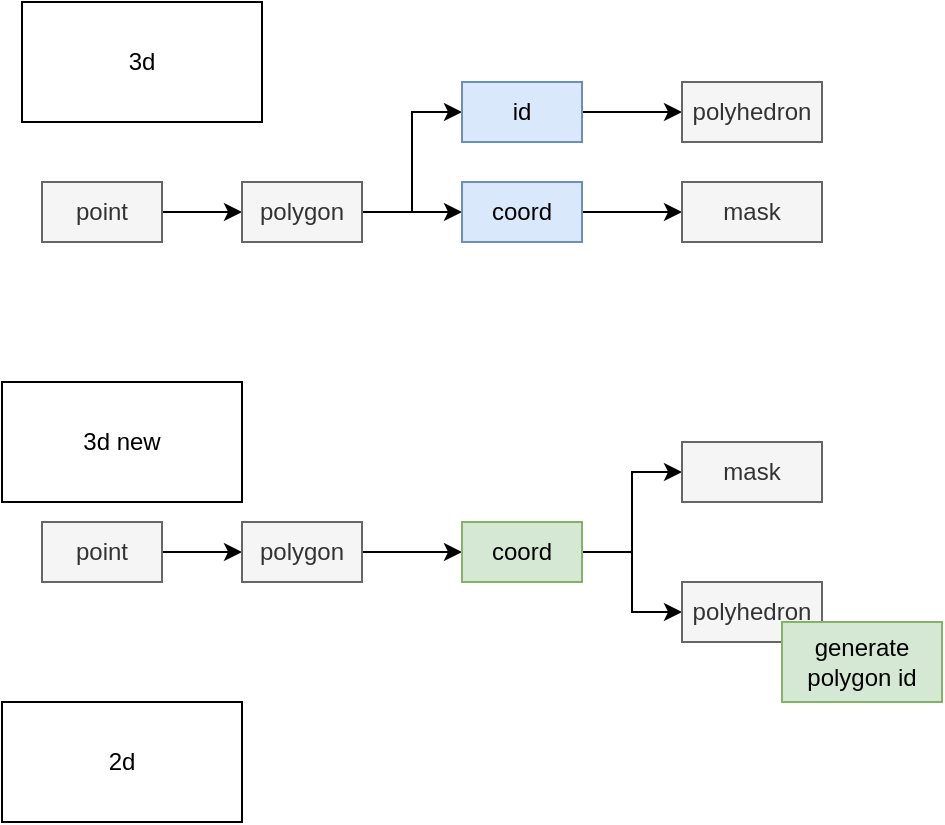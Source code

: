 <mxfile version="24.7.6">
  <diagram name="第 1 页" id="Wry6L-SMj_fOpSCcy8vZ">
    <mxGraphModel dx="591" dy="366" grid="1" gridSize="10" guides="1" tooltips="1" connect="1" arrows="1" fold="1" page="1" pageScale="1" pageWidth="827" pageHeight="1169" math="0" shadow="0">
      <root>
        <mxCell id="0" />
        <mxCell id="1" parent="0" />
        <mxCell id="dxPO3lRk6qNpfQ4uOH_b-7" style="edgeStyle=orthogonalEdgeStyle;rounded=0;orthogonalLoop=1;jettySize=auto;html=1;entryX=0;entryY=0.5;entryDx=0;entryDy=0;" edge="1" parent="1" source="dxPO3lRk6qNpfQ4uOH_b-1" target="dxPO3lRk6qNpfQ4uOH_b-2">
          <mxGeometry relative="1" as="geometry" />
        </mxCell>
        <mxCell id="dxPO3lRk6qNpfQ4uOH_b-1" value="point" style="rounded=0;whiteSpace=wrap;html=1;fillColor=#f5f5f5;fontColor=#333333;strokeColor=#666666;" vertex="1" parent="1">
          <mxGeometry x="20" y="100" width="60" height="30" as="geometry" />
        </mxCell>
        <mxCell id="dxPO3lRk6qNpfQ4uOH_b-8" style="edgeStyle=orthogonalEdgeStyle;rounded=0;orthogonalLoop=1;jettySize=auto;html=1;entryX=0;entryY=0.5;entryDx=0;entryDy=0;" edge="1" parent="1" source="dxPO3lRk6qNpfQ4uOH_b-2" target="dxPO3lRk6qNpfQ4uOH_b-4">
          <mxGeometry relative="1" as="geometry" />
        </mxCell>
        <mxCell id="dxPO3lRk6qNpfQ4uOH_b-9" style="edgeStyle=orthogonalEdgeStyle;rounded=0;orthogonalLoop=1;jettySize=auto;html=1;exitX=1;exitY=0.5;exitDx=0;exitDy=0;entryX=0;entryY=0.5;entryDx=0;entryDy=0;" edge="1" parent="1" source="dxPO3lRk6qNpfQ4uOH_b-2" target="dxPO3lRk6qNpfQ4uOH_b-3">
          <mxGeometry relative="1" as="geometry" />
        </mxCell>
        <mxCell id="dxPO3lRk6qNpfQ4uOH_b-2" value="polygon" style="rounded=0;whiteSpace=wrap;html=1;fillColor=#f5f5f5;fontColor=#333333;strokeColor=#666666;" vertex="1" parent="1">
          <mxGeometry x="120" y="100" width="60" height="30" as="geometry" />
        </mxCell>
        <mxCell id="dxPO3lRk6qNpfQ4uOH_b-10" style="edgeStyle=orthogonalEdgeStyle;rounded=0;orthogonalLoop=1;jettySize=auto;html=1;entryX=0;entryY=0.5;entryDx=0;entryDy=0;" edge="1" parent="1" source="dxPO3lRk6qNpfQ4uOH_b-3" target="dxPO3lRk6qNpfQ4uOH_b-5">
          <mxGeometry relative="1" as="geometry" />
        </mxCell>
        <mxCell id="dxPO3lRk6qNpfQ4uOH_b-3" value="id" style="rounded=0;whiteSpace=wrap;html=1;fillColor=#dae8fc;strokeColor=#6c8ebf;" vertex="1" parent="1">
          <mxGeometry x="230" y="50" width="60" height="30" as="geometry" />
        </mxCell>
        <mxCell id="dxPO3lRk6qNpfQ4uOH_b-11" style="edgeStyle=orthogonalEdgeStyle;rounded=0;orthogonalLoop=1;jettySize=auto;html=1;exitX=1;exitY=0.5;exitDx=0;exitDy=0;entryX=0;entryY=0.5;entryDx=0;entryDy=0;" edge="1" parent="1" source="dxPO3lRk6qNpfQ4uOH_b-4" target="dxPO3lRk6qNpfQ4uOH_b-6">
          <mxGeometry relative="1" as="geometry" />
        </mxCell>
        <mxCell id="dxPO3lRk6qNpfQ4uOH_b-4" value="coord" style="rounded=0;whiteSpace=wrap;html=1;fillColor=#dae8fc;strokeColor=#6c8ebf;" vertex="1" parent="1">
          <mxGeometry x="230" y="100" width="60" height="30" as="geometry" />
        </mxCell>
        <mxCell id="dxPO3lRk6qNpfQ4uOH_b-5" value="polyhedron" style="rounded=0;whiteSpace=wrap;html=1;fillColor=#f5f5f5;fontColor=#333333;strokeColor=#666666;" vertex="1" parent="1">
          <mxGeometry x="340" y="50" width="70" height="30" as="geometry" />
        </mxCell>
        <mxCell id="dxPO3lRk6qNpfQ4uOH_b-6" value="mask" style="rounded=0;whiteSpace=wrap;html=1;fillColor=#f5f5f5;fontColor=#333333;strokeColor=#666666;" vertex="1" parent="1">
          <mxGeometry x="340" y="100" width="70" height="30" as="geometry" />
        </mxCell>
        <mxCell id="dxPO3lRk6qNpfQ4uOH_b-12" style="edgeStyle=orthogonalEdgeStyle;rounded=0;orthogonalLoop=1;jettySize=auto;html=1;entryX=0;entryY=0.5;entryDx=0;entryDy=0;" edge="1" parent="1" source="dxPO3lRk6qNpfQ4uOH_b-13" target="dxPO3lRk6qNpfQ4uOH_b-16">
          <mxGeometry relative="1" as="geometry" />
        </mxCell>
        <mxCell id="dxPO3lRk6qNpfQ4uOH_b-13" value="point" style="rounded=0;whiteSpace=wrap;html=1;fillColor=#f5f5f5;fontColor=#333333;strokeColor=#666666;" vertex="1" parent="1">
          <mxGeometry x="20" y="270" width="60" height="30" as="geometry" />
        </mxCell>
        <mxCell id="dxPO3lRk6qNpfQ4uOH_b-14" style="edgeStyle=orthogonalEdgeStyle;rounded=0;orthogonalLoop=1;jettySize=auto;html=1;entryX=0;entryY=0.5;entryDx=0;entryDy=0;" edge="1" parent="1" source="dxPO3lRk6qNpfQ4uOH_b-16" target="dxPO3lRk6qNpfQ4uOH_b-20">
          <mxGeometry relative="1" as="geometry" />
        </mxCell>
        <mxCell id="dxPO3lRk6qNpfQ4uOH_b-16" value="polygon" style="rounded=0;whiteSpace=wrap;html=1;fillColor=#f5f5f5;fontColor=#333333;strokeColor=#666666;" vertex="1" parent="1">
          <mxGeometry x="120" y="270" width="60" height="30" as="geometry" />
        </mxCell>
        <mxCell id="dxPO3lRk6qNpfQ4uOH_b-19" style="edgeStyle=orthogonalEdgeStyle;rounded=0;orthogonalLoop=1;jettySize=auto;html=1;exitX=1;exitY=0.5;exitDx=0;exitDy=0;entryX=0;entryY=0.5;entryDx=0;entryDy=0;" edge="1" parent="1" source="dxPO3lRk6qNpfQ4uOH_b-20" target="dxPO3lRk6qNpfQ4uOH_b-22">
          <mxGeometry relative="1" as="geometry" />
        </mxCell>
        <mxCell id="dxPO3lRk6qNpfQ4uOH_b-25" style="edgeStyle=orthogonalEdgeStyle;rounded=0;orthogonalLoop=1;jettySize=auto;html=1;exitX=1;exitY=0.5;exitDx=0;exitDy=0;" edge="1" parent="1" source="dxPO3lRk6qNpfQ4uOH_b-20" target="dxPO3lRk6qNpfQ4uOH_b-24">
          <mxGeometry relative="1" as="geometry" />
        </mxCell>
        <mxCell id="dxPO3lRk6qNpfQ4uOH_b-20" value="coord" style="rounded=0;whiteSpace=wrap;html=1;fillColor=#d5e8d4;strokeColor=#82b366;" vertex="1" parent="1">
          <mxGeometry x="230" y="270" width="60" height="30" as="geometry" />
        </mxCell>
        <mxCell id="dxPO3lRk6qNpfQ4uOH_b-22" value="mask" style="rounded=0;whiteSpace=wrap;html=1;fillColor=#f5f5f5;fontColor=#333333;strokeColor=#666666;" vertex="1" parent="1">
          <mxGeometry x="340" y="230" width="70" height="30" as="geometry" />
        </mxCell>
        <mxCell id="dxPO3lRk6qNpfQ4uOH_b-24" value="polyhedron" style="rounded=0;whiteSpace=wrap;html=1;fillColor=#f5f5f5;fontColor=#333333;strokeColor=#666666;" vertex="1" parent="1">
          <mxGeometry x="340" y="300" width="70" height="30" as="geometry" />
        </mxCell>
        <mxCell id="dxPO3lRk6qNpfQ4uOH_b-26" value="generate polygon id" style="rounded=0;whiteSpace=wrap;html=1;fillColor=#d5e8d4;strokeColor=#82b366;" vertex="1" parent="1">
          <mxGeometry x="390" y="320" width="80" height="40" as="geometry" />
        </mxCell>
        <mxCell id="dxPO3lRk6qNpfQ4uOH_b-28" value="3d" style="rounded=0;whiteSpace=wrap;html=1;" vertex="1" parent="1">
          <mxGeometry x="10" y="10" width="120" height="60" as="geometry" />
        </mxCell>
        <mxCell id="dxPO3lRk6qNpfQ4uOH_b-29" value="3d new" style="rounded=0;whiteSpace=wrap;html=1;" vertex="1" parent="1">
          <mxGeometry y="200" width="120" height="60" as="geometry" />
        </mxCell>
        <mxCell id="dxPO3lRk6qNpfQ4uOH_b-30" value="2d" style="rounded=0;whiteSpace=wrap;html=1;" vertex="1" parent="1">
          <mxGeometry y="360" width="120" height="60" as="geometry" />
        </mxCell>
      </root>
    </mxGraphModel>
  </diagram>
</mxfile>
